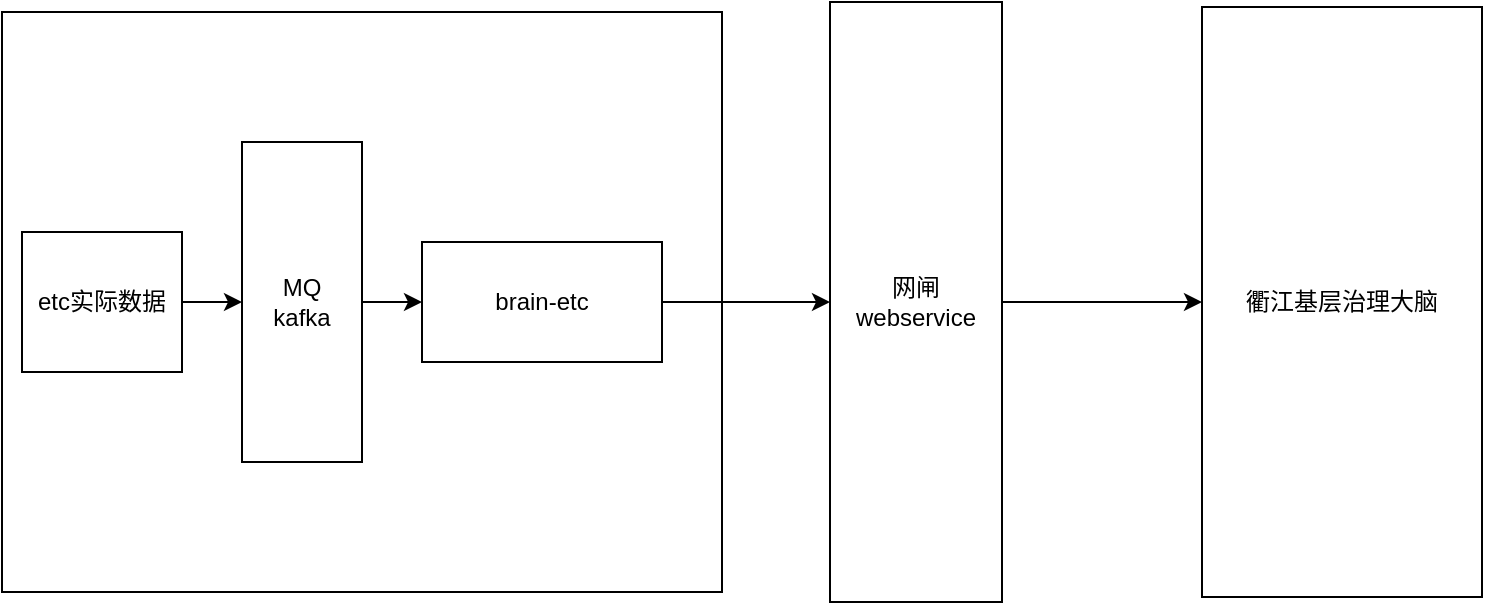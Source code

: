 <mxfile version="20.2.3" type="device"><diagram id="xftRu820d4qMNBStIjyC" name="第 1 页"><mxGraphModel dx="946" dy="612" grid="1" gridSize="10" guides="1" tooltips="1" connect="1" arrows="1" fold="1" page="1" pageScale="1" pageWidth="827" pageHeight="1169" math="0" shadow="0"><root><mxCell id="0"/><mxCell id="1" parent="0"/><mxCell id="-y37MEMMF0H7DBSaGLCT-2" value="" style="rounded=0;whiteSpace=wrap;html=1;" vertex="1" parent="1"><mxGeometry y="180" width="360" height="290" as="geometry"/></mxCell><mxCell id="-y37MEMMF0H7DBSaGLCT-11" value="" style="edgeStyle=orthogonalEdgeStyle;rounded=0;orthogonalLoop=1;jettySize=auto;html=1;" edge="1" parent="1" source="-y37MEMMF0H7DBSaGLCT-3" target="-y37MEMMF0H7DBSaGLCT-7"><mxGeometry relative="1" as="geometry"/></mxCell><mxCell id="-y37MEMMF0H7DBSaGLCT-3" value="网闸&lt;br&gt;webservice" style="rounded=0;whiteSpace=wrap;html=1;" vertex="1" parent="1"><mxGeometry x="414" y="175" width="86" height="300" as="geometry"/></mxCell><mxCell id="-y37MEMMF0H7DBSaGLCT-8" value="" style="edgeStyle=orthogonalEdgeStyle;rounded=0;orthogonalLoop=1;jettySize=auto;html=1;" edge="1" parent="1" source="-y37MEMMF0H7DBSaGLCT-4" target="-y37MEMMF0H7DBSaGLCT-5"><mxGeometry relative="1" as="geometry"/></mxCell><mxCell id="-y37MEMMF0H7DBSaGLCT-4" value="etc实际数据" style="rounded=0;whiteSpace=wrap;html=1;" vertex="1" parent="1"><mxGeometry x="10" y="290" width="80" height="70" as="geometry"/></mxCell><mxCell id="-y37MEMMF0H7DBSaGLCT-9" value="" style="edgeStyle=orthogonalEdgeStyle;rounded=0;orthogonalLoop=1;jettySize=auto;html=1;" edge="1" parent="1" source="-y37MEMMF0H7DBSaGLCT-5" target="-y37MEMMF0H7DBSaGLCT-6"><mxGeometry relative="1" as="geometry"/></mxCell><mxCell id="-y37MEMMF0H7DBSaGLCT-5" value="MQ&lt;br&gt;kafka" style="rounded=0;whiteSpace=wrap;html=1;" vertex="1" parent="1"><mxGeometry x="120" y="245" width="60" height="160" as="geometry"/></mxCell><mxCell id="-y37MEMMF0H7DBSaGLCT-10" value="" style="edgeStyle=orthogonalEdgeStyle;rounded=0;orthogonalLoop=1;jettySize=auto;html=1;" edge="1" parent="1" source="-y37MEMMF0H7DBSaGLCT-6" target="-y37MEMMF0H7DBSaGLCT-3"><mxGeometry relative="1" as="geometry"/></mxCell><mxCell id="-y37MEMMF0H7DBSaGLCT-6" value="brain-etc" style="rounded=0;whiteSpace=wrap;html=1;" vertex="1" parent="1"><mxGeometry x="210" y="295" width="120" height="60" as="geometry"/></mxCell><mxCell id="-y37MEMMF0H7DBSaGLCT-7" value="衢江基层治理大脑" style="rounded=0;whiteSpace=wrap;html=1;" vertex="1" parent="1"><mxGeometry x="600" y="177.5" width="140" height="295" as="geometry"/></mxCell></root></mxGraphModel></diagram></mxfile>